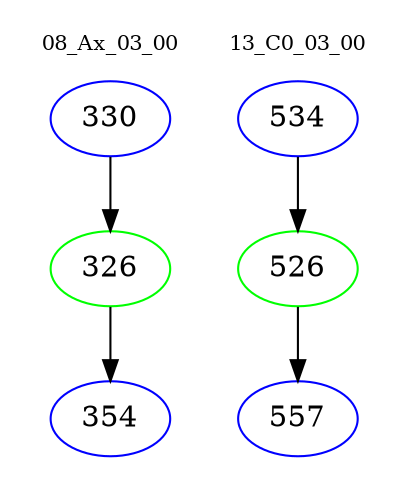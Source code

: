 digraph{
subgraph cluster_0 {
color = white
label = "08_Ax_03_00";
fontsize=10;
T0_330 [label="330", color="blue"]
T0_330 -> T0_326 [color="black"]
T0_326 [label="326", color="green"]
T0_326 -> T0_354 [color="black"]
T0_354 [label="354", color="blue"]
}
subgraph cluster_1 {
color = white
label = "13_C0_03_00";
fontsize=10;
T1_534 [label="534", color="blue"]
T1_534 -> T1_526 [color="black"]
T1_526 [label="526", color="green"]
T1_526 -> T1_557 [color="black"]
T1_557 [label="557", color="blue"]
}
}
